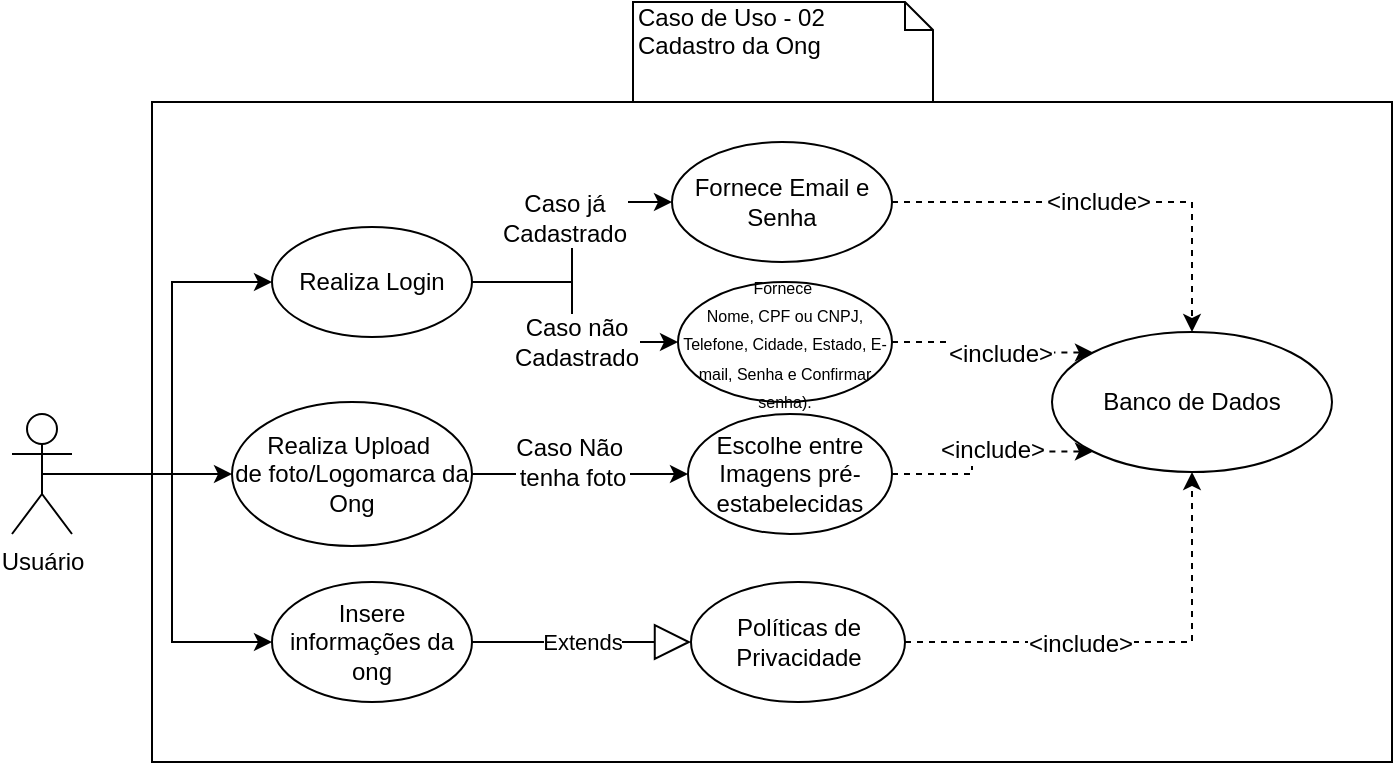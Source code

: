 <mxfile version="12.2.9" type="google" pages="1"><diagram id="9Xv7_cwpDx-8RmYm5mGy" name="Page-1"><mxGraphModel dx="672" dy="390" grid="1" gridSize="10" guides="1" tooltips="1" connect="1" arrows="1" fold="1" page="1" pageScale="1" pageWidth="827" pageHeight="1169" math="0" shadow="0"><root><mxCell id="0"/><mxCell id="1" parent="0"/><mxCell id="WGo8xBQEDxTICFjq4XVI-1" value="" style="html=1;" vertex="1" parent="1"><mxGeometry x="150" y="50" width="620" height="330" as="geometry"/></mxCell><mxCell id="WGo8xBQEDxTICFjq4XVI-2" style="edgeStyle=orthogonalEdgeStyle;rounded=0;orthogonalLoop=1;jettySize=auto;html=1;exitX=0.5;exitY=0.5;exitDx=0;exitDy=0;exitPerimeter=0;entryX=0;entryY=0.5;entryDx=0;entryDy=0;" edge="1" parent="1" source="WGo8xBQEDxTICFjq4XVI-5" target="WGo8xBQEDxTICFjq4XVI-10"><mxGeometry relative="1" as="geometry"/></mxCell><mxCell id="WGo8xBQEDxTICFjq4XVI-3" style="edgeStyle=orthogonalEdgeStyle;rounded=0;orthogonalLoop=1;jettySize=auto;html=1;exitX=0.5;exitY=0.5;exitDx=0;exitDy=0;exitPerimeter=0;entryX=0;entryY=0.5;entryDx=0;entryDy=0;" edge="1" parent="1" source="WGo8xBQEDxTICFjq4XVI-5" target="WGo8xBQEDxTICFjq4XVI-20"><mxGeometry relative="1" as="geometry"/></mxCell><mxCell id="WGo8xBQEDxTICFjq4XVI-4" style="edgeStyle=orthogonalEdgeStyle;rounded=0;orthogonalLoop=1;jettySize=auto;html=1;exitX=0.5;exitY=0.5;exitDx=0;exitDy=0;exitPerimeter=0;entryX=0;entryY=0.5;entryDx=0;entryDy=0;" edge="1" parent="1" source="WGo8xBQEDxTICFjq4XVI-5" target="WGo8xBQEDxTICFjq4XVI-24"><mxGeometry relative="1" as="geometry"/></mxCell><mxCell id="WGo8xBQEDxTICFjq4XVI-5" value="Usuário" style="shape=umlActor;verticalLabelPosition=bottom;labelBackgroundColor=#ffffff;verticalAlign=top;html=1;outlineConnect=0;" vertex="1" parent="1"><mxGeometry x="80" y="206" width="30" height="60" as="geometry"/></mxCell><mxCell id="WGo8xBQEDxTICFjq4XVI-6" style="edgeStyle=orthogonalEdgeStyle;rounded=0;orthogonalLoop=1;jettySize=auto;html=1;exitX=1;exitY=0.5;exitDx=0;exitDy=0;entryX=0;entryY=0.5;entryDx=0;entryDy=0;" edge="1" parent="1" source="WGo8xBQEDxTICFjq4XVI-10" target="WGo8xBQEDxTICFjq4XVI-14"><mxGeometry relative="1" as="geometry"/></mxCell><mxCell id="WGo8xBQEDxTICFjq4XVI-7" value="Caso já &lt;br&gt;Cadastrado" style="text;html=1;resizable=0;points=[];align=center;verticalAlign=middle;labelBackgroundColor=#ffffff;" vertex="1" connectable="0" parent="WGo8xBQEDxTICFjq4XVI-6"><mxGeometry x="0.182" y="4" relative="1" as="geometry"><mxPoint as="offset"/></mxGeometry></mxCell><mxCell id="WGo8xBQEDxTICFjq4XVI-8" style="edgeStyle=orthogonalEdgeStyle;rounded=0;orthogonalLoop=1;jettySize=auto;html=1;exitX=1;exitY=0.5;exitDx=0;exitDy=0;entryX=0;entryY=0.5;entryDx=0;entryDy=0;" edge="1" parent="1" source="WGo8xBQEDxTICFjq4XVI-10" target="WGo8xBQEDxTICFjq4XVI-17"><mxGeometry relative="1" as="geometry"><Array as="points"><mxPoint x="360" y="140"/><mxPoint x="360" y="170"/></Array></mxGeometry></mxCell><mxCell id="WGo8xBQEDxTICFjq4XVI-9" value="Caso não &lt;br&gt;Cadastrado" style="text;html=1;resizable=0;points=[];align=center;verticalAlign=middle;labelBackgroundColor=#ffffff;" vertex="1" connectable="0" parent="WGo8xBQEDxTICFjq4XVI-8"><mxGeometry x="0.435" relative="1" as="geometry"><mxPoint x="-14" as="offset"/></mxGeometry></mxCell><mxCell id="WGo8xBQEDxTICFjq4XVI-10" value="Realiza Login" style="ellipse;whiteSpace=wrap;html=1;" vertex="1" parent="1"><mxGeometry x="210" y="112.5" width="100" height="55" as="geometry"/></mxCell><mxCell id="WGo8xBQEDxTICFjq4XVI-11" value="Caso de Uso - 02&lt;br&gt;Cadastro da Ong" style="shape=note;whiteSpace=wrap;html=1;size=14;verticalAlign=top;align=left;spacingTop=-6;" vertex="1" parent="1"><mxGeometry x="390.5" width="150" height="50" as="geometry"/></mxCell><mxCell id="WGo8xBQEDxTICFjq4XVI-12" style="edgeStyle=orthogonalEdgeStyle;rounded=0;orthogonalLoop=1;jettySize=auto;html=1;exitX=1;exitY=0.5;exitDx=0;exitDy=0;entryX=0.5;entryY=0;entryDx=0;entryDy=0;dashed=1;" edge="1" parent="1" source="WGo8xBQEDxTICFjq4XVI-14" target="WGo8xBQEDxTICFjq4XVI-29"><mxGeometry relative="1" as="geometry"/></mxCell><mxCell id="WGo8xBQEDxTICFjq4XVI-13" value="&amp;lt;include&amp;gt;" style="text;html=1;resizable=0;points=[];align=center;verticalAlign=middle;labelBackgroundColor=#ffffff;" vertex="1" connectable="0" parent="WGo8xBQEDxTICFjq4XVI-12"><mxGeometry x="-0.042" relative="1" as="geometry"><mxPoint as="offset"/></mxGeometry></mxCell><mxCell id="WGo8xBQEDxTICFjq4XVI-14" value="Fornece Email e Senha" style="ellipse;whiteSpace=wrap;html=1;" vertex="1" parent="1"><mxGeometry x="410" y="70" width="110" height="60" as="geometry"/></mxCell><mxCell id="WGo8xBQEDxTICFjq4XVI-15" style="edgeStyle=orthogonalEdgeStyle;rounded=0;orthogonalLoop=1;jettySize=auto;html=1;exitX=1;exitY=0.5;exitDx=0;exitDy=0;entryX=0;entryY=0;entryDx=0;entryDy=0;dashed=1;" edge="1" parent="1" source="WGo8xBQEDxTICFjq4XVI-17" target="WGo8xBQEDxTICFjq4XVI-29"><mxGeometry relative="1" as="geometry"/></mxCell><mxCell id="WGo8xBQEDxTICFjq4XVI-16" value="&amp;lt;include&amp;gt;" style="text;html=1;resizable=0;points=[];align=center;verticalAlign=middle;labelBackgroundColor=#ffffff;" vertex="1" connectable="0" parent="WGo8xBQEDxTICFjq4XVI-15"><mxGeometry x="0.111" relative="1" as="geometry"><mxPoint as="offset"/></mxGeometry></mxCell><mxCell id="WGo8xBQEDxTICFjq4XVI-17" value="&lt;span id=&quot;docs-internal-guid-2e411c1d-7fff-4110-853e-b1fd3201a5c4&quot;&gt;&lt;span style=&quot;font-family: &amp;#34;calibri&amp;#34; , sans-serif ; background-color: transparent ; vertical-align: baseline ; white-space: pre-wrap&quot;&gt;&lt;font style=&quot;font-size: 8px&quot;&gt;Fornece &lt;br&gt;Nome, CPF ou CNPJ, Telefone, Cidade, Estado, E-mail, Senha e Confirmar senha).&lt;/font&gt;&lt;/span&gt;&lt;/span&gt;" style="ellipse;whiteSpace=wrap;html=1;" vertex="1" parent="1"><mxGeometry x="413" y="140" width="107" height="60" as="geometry"/></mxCell><mxCell id="WGo8xBQEDxTICFjq4XVI-18" style="edgeStyle=orthogonalEdgeStyle;rounded=0;orthogonalLoop=1;jettySize=auto;html=1;exitX=1;exitY=0.5;exitDx=0;exitDy=0;entryX=0;entryY=0.5;entryDx=0;entryDy=0;" edge="1" parent="1" source="WGo8xBQEDxTICFjq4XVI-20" target="WGo8xBQEDxTICFjq4XVI-23"><mxGeometry relative="1" as="geometry"/></mxCell><mxCell id="WGo8xBQEDxTICFjq4XVI-19" value="Caso Não&amp;nbsp;&lt;br&gt;tenha foto" style="text;html=1;resizable=0;points=[];align=center;verticalAlign=middle;labelBackgroundColor=#ffffff;" vertex="1" connectable="0" parent="WGo8xBQEDxTICFjq4XVI-18"><mxGeometry y="10" relative="1" as="geometry"><mxPoint x="-4" y="4" as="offset"/></mxGeometry></mxCell><mxCell id="WGo8xBQEDxTICFjq4XVI-20" value="Realiza Upload&amp;nbsp;&lt;br&gt;de foto/Logomarca da Ong" style="ellipse;whiteSpace=wrap;html=1;" vertex="1" parent="1"><mxGeometry x="190" y="200" width="120" height="72" as="geometry"/></mxCell><mxCell id="WGo8xBQEDxTICFjq4XVI-21" style="edgeStyle=orthogonalEdgeStyle;rounded=0;orthogonalLoop=1;jettySize=auto;html=1;exitX=1;exitY=0.5;exitDx=0;exitDy=0;entryX=0;entryY=1;entryDx=0;entryDy=0;dashed=1;" edge="1" parent="1" source="WGo8xBQEDxTICFjq4XVI-23" target="WGo8xBQEDxTICFjq4XVI-29"><mxGeometry relative="1" as="geometry"/></mxCell><mxCell id="WGo8xBQEDxTICFjq4XVI-22" value="&amp;lt;include&amp;gt;" style="text;html=1;resizable=0;points=[];align=center;verticalAlign=middle;labelBackgroundColor=#ffffff;" vertex="1" connectable="0" parent="WGo8xBQEDxTICFjq4XVI-21"><mxGeometry x="0.089" y="1" relative="1" as="geometry"><mxPoint as="offset"/></mxGeometry></mxCell><mxCell id="WGo8xBQEDxTICFjq4XVI-23" value="Escolhe entre&lt;br&gt;Imagens pré-estabelecidas" style="ellipse;whiteSpace=wrap;html=1;" vertex="1" parent="1"><mxGeometry x="418" y="206" width="102" height="60" as="geometry"/></mxCell><mxCell id="WGo8xBQEDxTICFjq4XVI-24" value="Insere informações da ong" style="ellipse;whiteSpace=wrap;html=1;" vertex="1" parent="1"><mxGeometry x="210" y="290" width="100" height="60" as="geometry"/></mxCell><mxCell id="WGo8xBQEDxTICFjq4XVI-25" value="Extends" style="endArrow=block;endSize=16;endFill=0;html=1;exitX=1;exitY=0.5;exitDx=0;exitDy=0;" edge="1" parent="1" source="WGo8xBQEDxTICFjq4XVI-24" target="WGo8xBQEDxTICFjq4XVI-28"><mxGeometry width="160" relative="1" as="geometry"><mxPoint x="110" y="510" as="sourcePoint"/><mxPoint x="270" y="510" as="targetPoint"/></mxGeometry></mxCell><mxCell id="WGo8xBQEDxTICFjq4XVI-26" style="edgeStyle=orthogonalEdgeStyle;rounded=0;orthogonalLoop=1;jettySize=auto;html=1;exitX=1;exitY=0.5;exitDx=0;exitDy=0;entryX=0.5;entryY=1;entryDx=0;entryDy=0;dashed=1;" edge="1" parent="1" source="WGo8xBQEDxTICFjq4XVI-28" target="WGo8xBQEDxTICFjq4XVI-29"><mxGeometry relative="1" as="geometry"/></mxCell><mxCell id="WGo8xBQEDxTICFjq4XVI-27" value="&amp;lt;include&amp;gt;" style="text;html=1;resizable=0;points=[];align=center;verticalAlign=middle;labelBackgroundColor=#ffffff;" vertex="1" connectable="0" parent="WGo8xBQEDxTICFjq4XVI-26"><mxGeometry x="-0.237" y="-1" relative="1" as="geometry"><mxPoint as="offset"/></mxGeometry></mxCell><mxCell id="WGo8xBQEDxTICFjq4XVI-28" value="Políticas de Privacidade" style="ellipse;whiteSpace=wrap;html=1;" vertex="1" parent="1"><mxGeometry x="419.5" y="290" width="107" height="60" as="geometry"/></mxCell><mxCell id="WGo8xBQEDxTICFjq4XVI-29" value="Banco de Dados" style="ellipse;whiteSpace=wrap;html=1;" vertex="1" parent="1"><mxGeometry x="600" y="165" width="140" height="70" as="geometry"/></mxCell></root></mxGraphModel></diagram></mxfile>